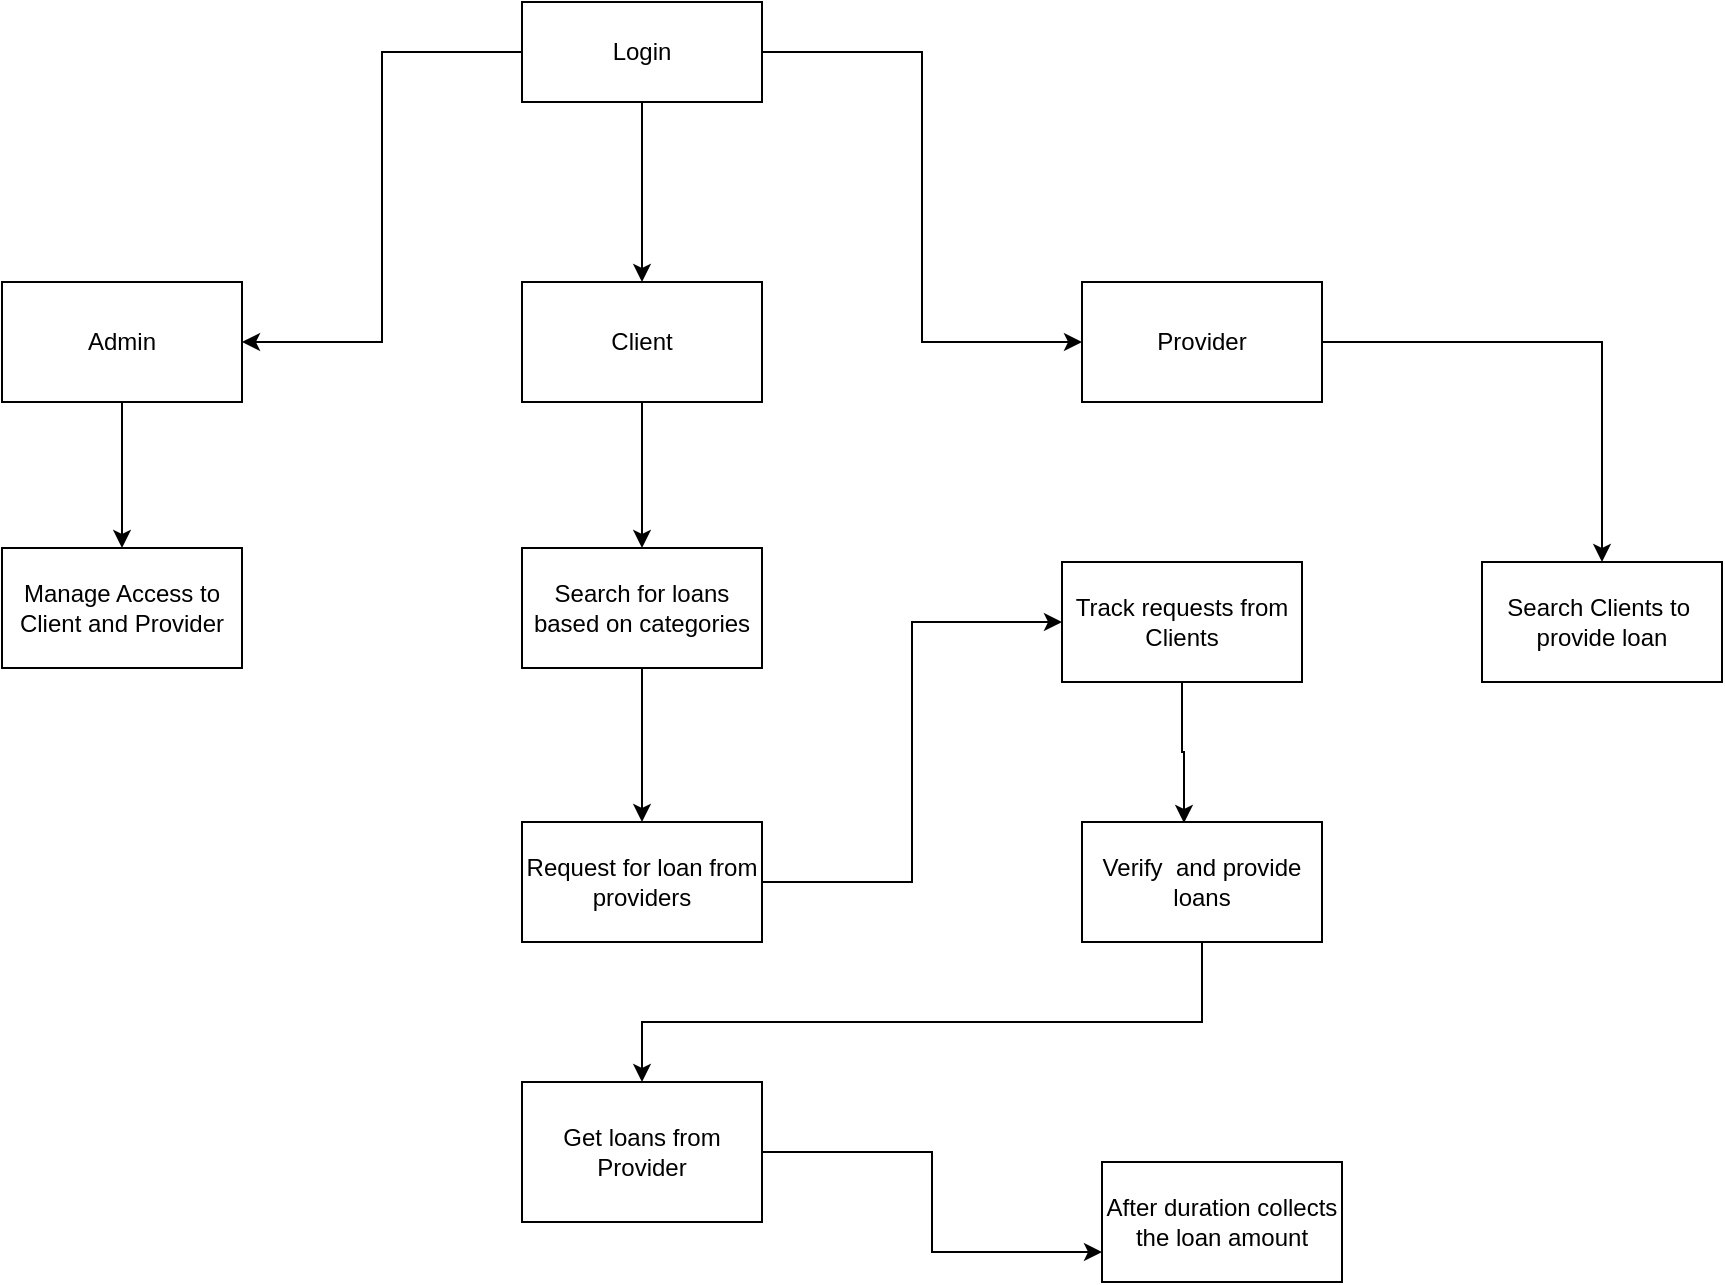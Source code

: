 <mxfile version="24.7.4">
  <diagram name="Page-1" id="e7e014a7-5840-1c2e-5031-d8a46d1fe8dd">
    <mxGraphModel dx="1710" dy="746" grid="1" gridSize="10" guides="1" tooltips="1" connect="1" arrows="1" fold="1" page="1" pageScale="1" pageWidth="1169" pageHeight="826" background="none" math="0" shadow="0">
      <root>
        <mxCell id="0" />
        <mxCell id="1" parent="0" />
        <mxCell id="02nyzYrqLC2eCzCffFgB-52" style="edgeStyle=orthogonalEdgeStyle;rounded=0;orthogonalLoop=1;jettySize=auto;html=1;entryX=0.5;entryY=0;entryDx=0;entryDy=0;" edge="1" parent="1" source="02nyzYrqLC2eCzCffFgB-41" target="02nyzYrqLC2eCzCffFgB-43">
          <mxGeometry relative="1" as="geometry" />
        </mxCell>
        <mxCell id="02nyzYrqLC2eCzCffFgB-53" style="edgeStyle=orthogonalEdgeStyle;rounded=0;orthogonalLoop=1;jettySize=auto;html=1;entryX=0;entryY=0.5;entryDx=0;entryDy=0;" edge="1" parent="1" source="02nyzYrqLC2eCzCffFgB-41" target="02nyzYrqLC2eCzCffFgB-44">
          <mxGeometry relative="1" as="geometry" />
        </mxCell>
        <mxCell id="02nyzYrqLC2eCzCffFgB-54" style="edgeStyle=orthogonalEdgeStyle;rounded=0;orthogonalLoop=1;jettySize=auto;html=1;entryX=1;entryY=0.5;entryDx=0;entryDy=0;" edge="1" parent="1" source="02nyzYrqLC2eCzCffFgB-41" target="02nyzYrqLC2eCzCffFgB-42">
          <mxGeometry relative="1" as="geometry" />
        </mxCell>
        <mxCell id="02nyzYrqLC2eCzCffFgB-41" value="Login" style="rounded=0;whiteSpace=wrap;html=1;" vertex="1" parent="1">
          <mxGeometry x="400" y="20" width="120" height="50" as="geometry" />
        </mxCell>
        <mxCell id="02nyzYrqLC2eCzCffFgB-56" style="edgeStyle=orthogonalEdgeStyle;rounded=0;orthogonalLoop=1;jettySize=auto;html=1;entryX=0.5;entryY=0;entryDx=0;entryDy=0;" edge="1" parent="1" source="02nyzYrqLC2eCzCffFgB-42" target="02nyzYrqLC2eCzCffFgB-45">
          <mxGeometry relative="1" as="geometry" />
        </mxCell>
        <mxCell id="02nyzYrqLC2eCzCffFgB-42" value="Admin" style="rounded=0;whiteSpace=wrap;html=1;" vertex="1" parent="1">
          <mxGeometry x="140" y="160" width="120" height="60" as="geometry" />
        </mxCell>
        <mxCell id="02nyzYrqLC2eCzCffFgB-57" style="edgeStyle=orthogonalEdgeStyle;rounded=0;orthogonalLoop=1;jettySize=auto;html=1;" edge="1" parent="1" source="02nyzYrqLC2eCzCffFgB-43" target="02nyzYrqLC2eCzCffFgB-47">
          <mxGeometry relative="1" as="geometry" />
        </mxCell>
        <mxCell id="02nyzYrqLC2eCzCffFgB-43" value="Client" style="rounded=0;whiteSpace=wrap;html=1;" vertex="1" parent="1">
          <mxGeometry x="400" y="160" width="120" height="60" as="geometry" />
        </mxCell>
        <mxCell id="02nyzYrqLC2eCzCffFgB-65" style="edgeStyle=orthogonalEdgeStyle;rounded=0;orthogonalLoop=1;jettySize=auto;html=1;entryX=0.5;entryY=0;entryDx=0;entryDy=0;" edge="1" parent="1" source="02nyzYrqLC2eCzCffFgB-44" target="02nyzYrqLC2eCzCffFgB-64">
          <mxGeometry relative="1" as="geometry" />
        </mxCell>
        <mxCell id="02nyzYrqLC2eCzCffFgB-44" value="Provider" style="rounded=0;whiteSpace=wrap;html=1;" vertex="1" parent="1">
          <mxGeometry x="680" y="160" width="120" height="60" as="geometry" />
        </mxCell>
        <mxCell id="02nyzYrqLC2eCzCffFgB-45" value="Manage Access to Client and Provider" style="rounded=0;whiteSpace=wrap;html=1;" vertex="1" parent="1">
          <mxGeometry x="140" y="293" width="120" height="60" as="geometry" />
        </mxCell>
        <mxCell id="02nyzYrqLC2eCzCffFgB-59" style="edgeStyle=orthogonalEdgeStyle;rounded=0;orthogonalLoop=1;jettySize=auto;html=1;entryX=0;entryY=0.5;entryDx=0;entryDy=0;" edge="1" parent="1" source="02nyzYrqLC2eCzCffFgB-46" target="02nyzYrqLC2eCzCffFgB-48">
          <mxGeometry relative="1" as="geometry" />
        </mxCell>
        <mxCell id="02nyzYrqLC2eCzCffFgB-46" value="Request for loan from providers" style="rounded=0;whiteSpace=wrap;html=1;" vertex="1" parent="1">
          <mxGeometry x="400" y="430" width="120" height="60" as="geometry" />
        </mxCell>
        <mxCell id="02nyzYrqLC2eCzCffFgB-58" style="edgeStyle=orthogonalEdgeStyle;rounded=0;orthogonalLoop=1;jettySize=auto;html=1;entryX=0.5;entryY=0;entryDx=0;entryDy=0;" edge="1" parent="1" source="02nyzYrqLC2eCzCffFgB-47" target="02nyzYrqLC2eCzCffFgB-46">
          <mxGeometry relative="1" as="geometry" />
        </mxCell>
        <mxCell id="02nyzYrqLC2eCzCffFgB-47" value="Search for loans based on categories" style="rounded=0;whiteSpace=wrap;html=1;" vertex="1" parent="1">
          <mxGeometry x="400" y="293" width="120" height="60" as="geometry" />
        </mxCell>
        <mxCell id="02nyzYrqLC2eCzCffFgB-48" value="Track requests from Clients" style="rounded=0;whiteSpace=wrap;html=1;" vertex="1" parent="1">
          <mxGeometry x="670" y="300" width="120" height="60" as="geometry" />
        </mxCell>
        <mxCell id="02nyzYrqLC2eCzCffFgB-62" style="edgeStyle=orthogonalEdgeStyle;rounded=0;orthogonalLoop=1;jettySize=auto;html=1;entryX=0.5;entryY=0;entryDx=0;entryDy=0;" edge="1" parent="1" source="02nyzYrqLC2eCzCffFgB-49" target="02nyzYrqLC2eCzCffFgB-51">
          <mxGeometry relative="1" as="geometry">
            <Array as="points">
              <mxPoint x="740" y="530" />
              <mxPoint x="460" y="530" />
            </Array>
          </mxGeometry>
        </mxCell>
        <mxCell id="02nyzYrqLC2eCzCffFgB-49" value="Verify&amp;nbsp; and provide loans" style="rounded=0;whiteSpace=wrap;html=1;" vertex="1" parent="1">
          <mxGeometry x="680" y="430" width="120" height="60" as="geometry" />
        </mxCell>
        <mxCell id="02nyzYrqLC2eCzCffFgB-50" value="After duration collects the loan amount" style="rounded=0;whiteSpace=wrap;html=1;" vertex="1" parent="1">
          <mxGeometry x="690" y="600" width="120" height="60" as="geometry" />
        </mxCell>
        <mxCell id="02nyzYrqLC2eCzCffFgB-63" style="edgeStyle=orthogonalEdgeStyle;rounded=0;orthogonalLoop=1;jettySize=auto;html=1;entryX=0;entryY=0.75;entryDx=0;entryDy=0;" edge="1" parent="1" source="02nyzYrqLC2eCzCffFgB-51" target="02nyzYrqLC2eCzCffFgB-50">
          <mxGeometry relative="1" as="geometry" />
        </mxCell>
        <mxCell id="02nyzYrqLC2eCzCffFgB-51" value="Get loans from Provider" style="rounded=0;whiteSpace=wrap;html=1;" vertex="1" parent="1">
          <mxGeometry x="400" y="560" width="120" height="70" as="geometry" />
        </mxCell>
        <mxCell id="02nyzYrqLC2eCzCffFgB-61" style="edgeStyle=orthogonalEdgeStyle;rounded=0;orthogonalLoop=1;jettySize=auto;html=1;entryX=0.425;entryY=0.008;entryDx=0;entryDy=0;entryPerimeter=0;" edge="1" parent="1" source="02nyzYrqLC2eCzCffFgB-48" target="02nyzYrqLC2eCzCffFgB-49">
          <mxGeometry relative="1" as="geometry" />
        </mxCell>
        <mxCell id="02nyzYrqLC2eCzCffFgB-64" value="Search Clients to&amp;nbsp; provide loan" style="rounded=0;whiteSpace=wrap;html=1;" vertex="1" parent="1">
          <mxGeometry x="880" y="300" width="120" height="60" as="geometry" />
        </mxCell>
      </root>
    </mxGraphModel>
  </diagram>
</mxfile>
